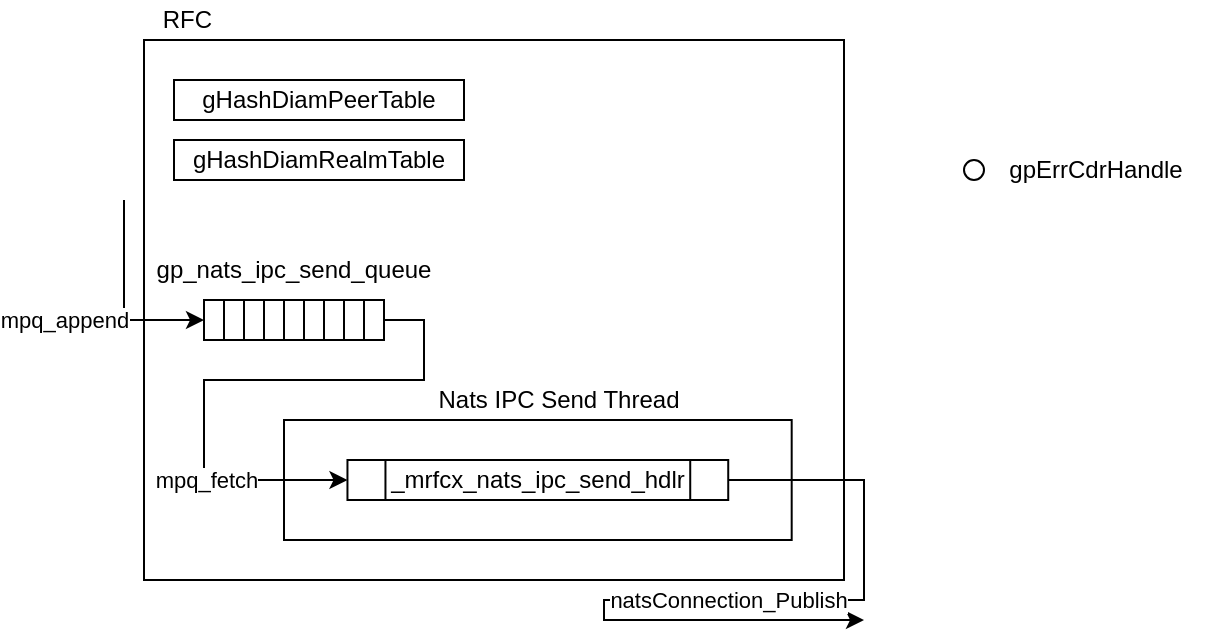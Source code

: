 <mxfile version="28.0.7">
  <diagram name="페이지-1" id="NueoPwY-g3Gd9_wfFGW5">
    <mxGraphModel dx="815" dy="425" grid="1" gridSize="10" guides="1" tooltips="1" connect="1" arrows="1" fold="1" page="1" pageScale="1" pageWidth="827" pageHeight="1169" math="0" shadow="0">
      <root>
        <mxCell id="0" />
        <mxCell id="1" parent="0" />
        <mxCell id="D_4GDyAFtXeE5NAdxXAP-26" value="" style="rounded=0;whiteSpace=wrap;html=1;" vertex="1" parent="1">
          <mxGeometry x="140" y="60" width="350" height="270" as="geometry" />
        </mxCell>
        <mxCell id="D_4GDyAFtXeE5NAdxXAP-13" value="" style="group" vertex="1" connectable="0" parent="1">
          <mxGeometry x="145" y="170" width="140" height="40" as="geometry" />
        </mxCell>
        <mxCell id="D_4GDyAFtXeE5NAdxXAP-2" value="" style="rounded=0;whiteSpace=wrap;html=1;" vertex="1" parent="D_4GDyAFtXeE5NAdxXAP-13">
          <mxGeometry x="25" y="20" width="10" height="20" as="geometry" />
        </mxCell>
        <mxCell id="D_4GDyAFtXeE5NAdxXAP-4" value="" style="rounded=0;whiteSpace=wrap;html=1;" vertex="1" parent="D_4GDyAFtXeE5NAdxXAP-13">
          <mxGeometry x="35" y="20" width="10" height="20" as="geometry" />
        </mxCell>
        <mxCell id="D_4GDyAFtXeE5NAdxXAP-5" value="" style="rounded=0;whiteSpace=wrap;html=1;" vertex="1" parent="D_4GDyAFtXeE5NAdxXAP-13">
          <mxGeometry x="45" y="20" width="10" height="20" as="geometry" />
        </mxCell>
        <mxCell id="D_4GDyAFtXeE5NAdxXAP-6" value="" style="rounded=0;whiteSpace=wrap;html=1;" vertex="1" parent="D_4GDyAFtXeE5NAdxXAP-13">
          <mxGeometry x="55" y="20" width="10" height="20" as="geometry" />
        </mxCell>
        <mxCell id="D_4GDyAFtXeE5NAdxXAP-7" value="" style="rounded=0;whiteSpace=wrap;html=1;" vertex="1" parent="D_4GDyAFtXeE5NAdxXAP-13">
          <mxGeometry x="65" y="20" width="10" height="20" as="geometry" />
        </mxCell>
        <mxCell id="D_4GDyAFtXeE5NAdxXAP-8" value="" style="rounded=0;whiteSpace=wrap;html=1;" vertex="1" parent="D_4GDyAFtXeE5NAdxXAP-13">
          <mxGeometry x="75" y="20" width="10" height="20" as="geometry" />
        </mxCell>
        <mxCell id="D_4GDyAFtXeE5NAdxXAP-9" value="" style="rounded=0;whiteSpace=wrap;html=1;" vertex="1" parent="D_4GDyAFtXeE5NAdxXAP-13">
          <mxGeometry x="85" y="20" width="10" height="20" as="geometry" />
        </mxCell>
        <mxCell id="D_4GDyAFtXeE5NAdxXAP-10" value="" style="rounded=0;whiteSpace=wrap;html=1;" vertex="1" parent="D_4GDyAFtXeE5NAdxXAP-13">
          <mxGeometry x="95" y="20" width="10" height="20" as="geometry" />
        </mxCell>
        <mxCell id="D_4GDyAFtXeE5NAdxXAP-11" value="" style="rounded=0;whiteSpace=wrap;html=1;" vertex="1" parent="D_4GDyAFtXeE5NAdxXAP-13">
          <mxGeometry x="105" y="20" width="10" height="20" as="geometry" />
        </mxCell>
        <mxCell id="D_4GDyAFtXeE5NAdxXAP-12" value="gp_nats_ipc_send_queue" style="text;html=1;align=center;verticalAlign=middle;whiteSpace=wrap;rounded=0;" vertex="1" parent="D_4GDyAFtXeE5NAdxXAP-13">
          <mxGeometry width="140" height="10" as="geometry" />
        </mxCell>
        <mxCell id="D_4GDyAFtXeE5NAdxXAP-16" value="" style="endArrow=classic;html=1;rounded=0;entryX=0;entryY=0.5;entryDx=0;entryDy=0;" edge="1" parent="1" target="D_4GDyAFtXeE5NAdxXAP-2">
          <mxGeometry width="50" height="50" relative="1" as="geometry">
            <mxPoint x="130" y="140" as="sourcePoint" />
            <mxPoint x="90" y="170" as="targetPoint" />
            <Array as="points">
              <mxPoint x="130" y="200" />
            </Array>
          </mxGeometry>
        </mxCell>
        <mxCell id="D_4GDyAFtXeE5NAdxXAP-25" value="mpq_append" style="edgeLabel;html=1;align=center;verticalAlign=middle;resizable=0;points=[];" vertex="1" connectable="0" parent="D_4GDyAFtXeE5NAdxXAP-16">
          <mxGeometry x="0.094" y="-1" relative="1" as="geometry">
            <mxPoint x="-29" y="5" as="offset" />
          </mxGeometry>
        </mxCell>
        <mxCell id="D_4GDyAFtXeE5NAdxXAP-22" value="" style="group" vertex="1" connectable="0" parent="1">
          <mxGeometry x="210" y="230" width="275" height="80" as="geometry" />
        </mxCell>
        <mxCell id="D_4GDyAFtXeE5NAdxXAP-14" value="" style="rounded=0;whiteSpace=wrap;html=1;" vertex="1" parent="D_4GDyAFtXeE5NAdxXAP-22">
          <mxGeometry y="20" width="253.846" height="60" as="geometry" />
        </mxCell>
        <mxCell id="D_4GDyAFtXeE5NAdxXAP-27" style="edgeStyle=orthogonalEdgeStyle;rounded=0;orthogonalLoop=1;jettySize=auto;html=1;exitX=1;exitY=0.5;exitDx=0;exitDy=0;" edge="1" parent="D_4GDyAFtXeE5NAdxXAP-22" source="D_4GDyAFtXeE5NAdxXAP-30">
          <mxGeometry relative="1" as="geometry">
            <mxPoint x="290" y="120" as="targetPoint" />
            <Array as="points">
              <mxPoint x="290" y="50" />
              <mxPoint x="290" y="110" />
              <mxPoint x="160" y="110" />
              <mxPoint x="160" y="120" />
            </Array>
          </mxGeometry>
        </mxCell>
        <mxCell id="D_4GDyAFtXeE5NAdxXAP-28" value="natsConnection_Publish" style="edgeLabel;html=1;align=center;verticalAlign=middle;resizable=0;points=[];" vertex="1" connectable="0" parent="D_4GDyAFtXeE5NAdxXAP-27">
          <mxGeometry x="-0.145" y="3" relative="1" as="geometry">
            <mxPoint x="-26" y="-3" as="offset" />
          </mxGeometry>
        </mxCell>
        <mxCell id="D_4GDyAFtXeE5NAdxXAP-15" value="Nats IPC Send Thread" style="text;html=1;align=center;verticalAlign=middle;whiteSpace=wrap;rounded=0;" vertex="1" parent="D_4GDyAFtXeE5NAdxXAP-22">
          <mxGeometry width="275" height="20" as="geometry" />
        </mxCell>
        <mxCell id="D_4GDyAFtXeE5NAdxXAP-30" value="_mrfcx_nats_ipc_send_hdlr" style="shape=process;whiteSpace=wrap;html=1;backgroundOutline=1;" vertex="1" parent="D_4GDyAFtXeE5NAdxXAP-22">
          <mxGeometry x="31.731" y="40" width="190.385" height="20" as="geometry" />
        </mxCell>
        <mxCell id="D_4GDyAFtXeE5NAdxXAP-23" style="edgeStyle=orthogonalEdgeStyle;rounded=0;orthogonalLoop=1;jettySize=auto;html=1;exitX=1;exitY=0.5;exitDx=0;exitDy=0;entryX=0;entryY=0.5;entryDx=0;entryDy=0;" edge="1" parent="1" source="D_4GDyAFtXeE5NAdxXAP-11" target="D_4GDyAFtXeE5NAdxXAP-30">
          <mxGeometry relative="1" as="geometry">
            <Array as="points">
              <mxPoint x="280" y="200" />
              <mxPoint x="280" y="230" />
              <mxPoint x="170" y="230" />
              <mxPoint x="170" y="280" />
            </Array>
          </mxGeometry>
        </mxCell>
        <mxCell id="D_4GDyAFtXeE5NAdxXAP-24" value="mpq_fetch" style="edgeLabel;html=1;align=center;verticalAlign=middle;resizable=0;points=[];" vertex="1" connectable="0" parent="D_4GDyAFtXeE5NAdxXAP-23">
          <mxGeometry x="0.077" relative="1" as="geometry">
            <mxPoint x="-8" y="50" as="offset" />
          </mxGeometry>
        </mxCell>
        <mxCell id="D_4GDyAFtXeE5NAdxXAP-29" value="&amp;nbsp;RFC" style="text;html=1;align=center;verticalAlign=middle;whiteSpace=wrap;rounded=0;" vertex="1" parent="1">
          <mxGeometry x="140" y="40" width="40" height="20" as="geometry" />
        </mxCell>
        <mxCell id="D_4GDyAFtXeE5NAdxXAP-33" value="gHashDiamPeerTable" style="rounded=0;whiteSpace=wrap;html=1;" vertex="1" parent="1">
          <mxGeometry x="155" y="80" width="145" height="20" as="geometry" />
        </mxCell>
        <mxCell id="D_4GDyAFtXeE5NAdxXAP-34" value="gHashDiamRealmTable" style="rounded=0;whiteSpace=wrap;html=1;" vertex="1" parent="1">
          <mxGeometry x="155" y="110" width="145" height="20" as="geometry" />
        </mxCell>
        <mxCell id="D_4GDyAFtXeE5NAdxXAP-37" value="" style="group" vertex="1" connectable="0" parent="1">
          <mxGeometry x="550" y="120" width="120" height="10" as="geometry" />
        </mxCell>
        <mxCell id="D_4GDyAFtXeE5NAdxXAP-35" value="" style="ellipse;whiteSpace=wrap;html=1;aspect=fixed;" vertex="1" parent="D_4GDyAFtXeE5NAdxXAP-37">
          <mxGeometry width="10" height="10" as="geometry" />
        </mxCell>
        <mxCell id="D_4GDyAFtXeE5NAdxXAP-36" value="gpErrCdrHandle" style="text;html=1;align=center;verticalAlign=middle;whiteSpace=wrap;rounded=0;" vertex="1" parent="D_4GDyAFtXeE5NAdxXAP-37">
          <mxGeometry x="12" width="108" height="10" as="geometry" />
        </mxCell>
      </root>
    </mxGraphModel>
  </diagram>
</mxfile>

